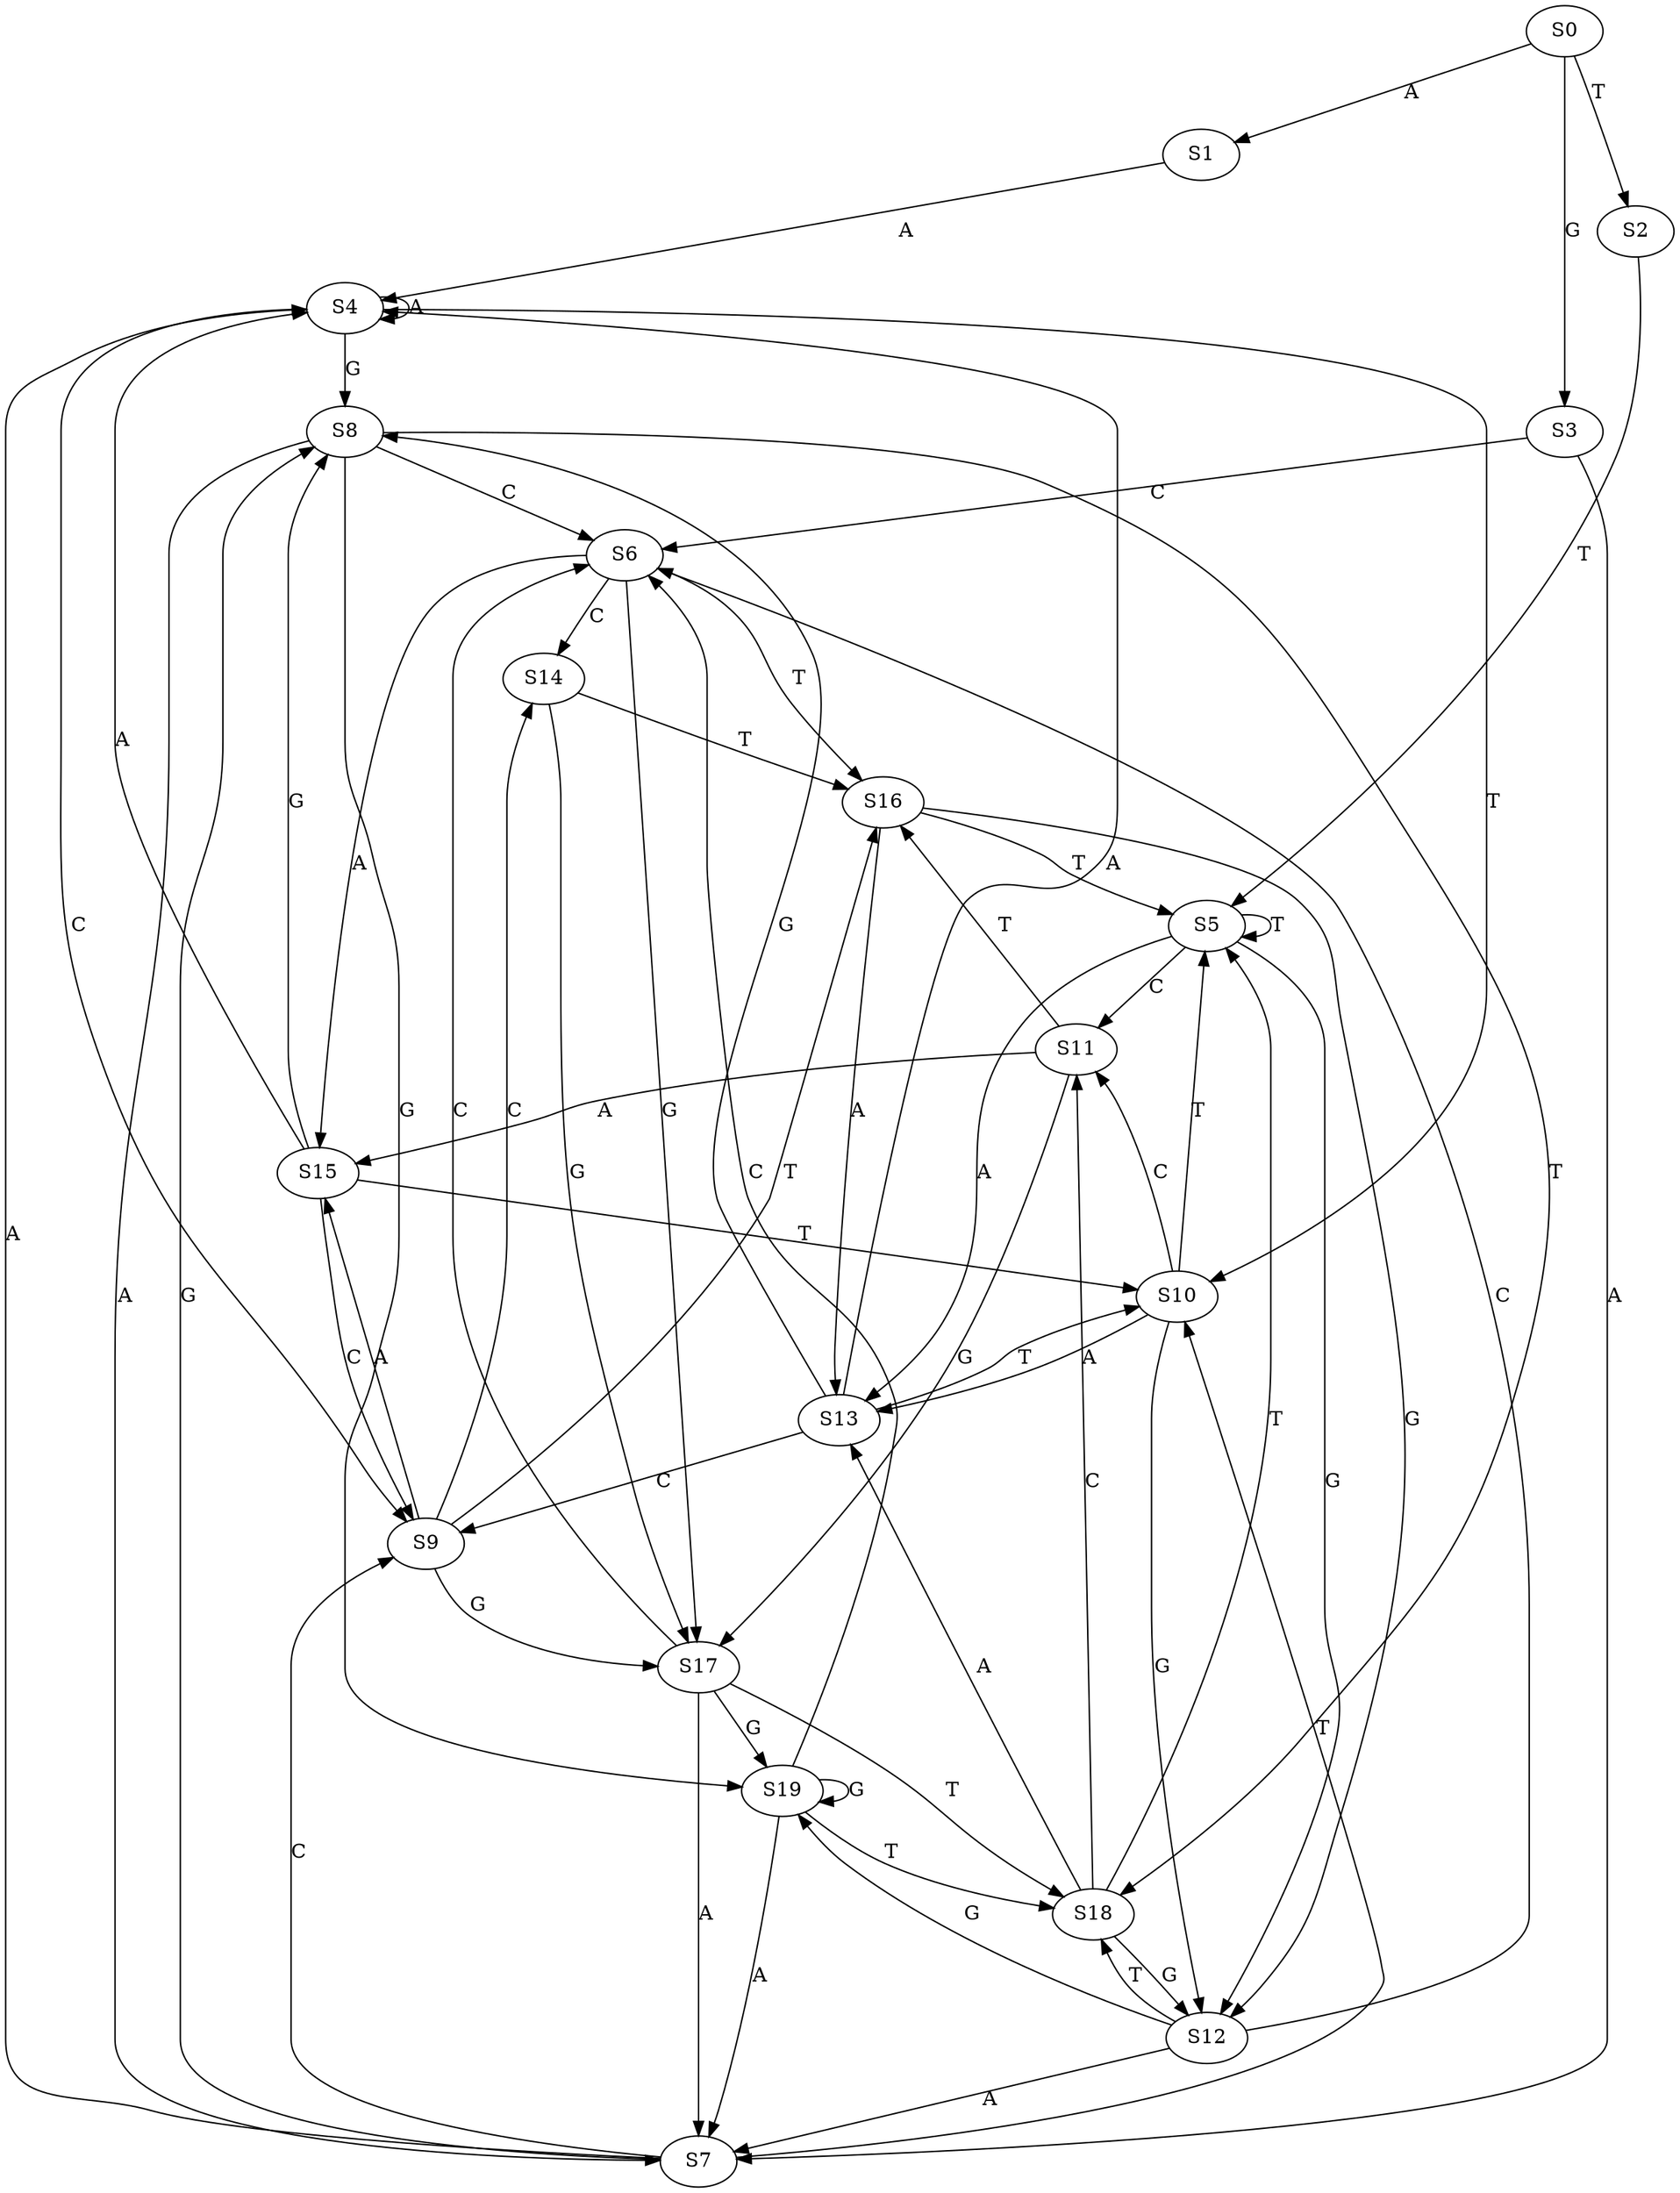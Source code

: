 strict digraph  {
	S0 -> S1 [ label = A ];
	S0 -> S2 [ label = T ];
	S0 -> S3 [ label = G ];
	S1 -> S4 [ label = A ];
	S2 -> S5 [ label = T ];
	S3 -> S6 [ label = C ];
	S3 -> S7 [ label = A ];
	S4 -> S8 [ label = G ];
	S4 -> S4 [ label = A ];
	S4 -> S9 [ label = C ];
	S4 -> S10 [ label = T ];
	S5 -> S11 [ label = C ];
	S5 -> S12 [ label = G ];
	S5 -> S13 [ label = A ];
	S5 -> S5 [ label = T ];
	S6 -> S14 [ label = C ];
	S6 -> S15 [ label = A ];
	S6 -> S16 [ label = T ];
	S6 -> S17 [ label = G ];
	S7 -> S8 [ label = G ];
	S7 -> S4 [ label = A ];
	S7 -> S9 [ label = C ];
	S7 -> S10 [ label = T ];
	S8 -> S18 [ label = T ];
	S8 -> S7 [ label = A ];
	S8 -> S19 [ label = G ];
	S8 -> S6 [ label = C ];
	S9 -> S17 [ label = G ];
	S9 -> S15 [ label = A ];
	S9 -> S14 [ label = C ];
	S9 -> S16 [ label = T ];
	S10 -> S12 [ label = G ];
	S10 -> S11 [ label = C ];
	S10 -> S5 [ label = T ];
	S10 -> S13 [ label = A ];
	S11 -> S17 [ label = G ];
	S11 -> S15 [ label = A ];
	S11 -> S16 [ label = T ];
	S12 -> S18 [ label = T ];
	S12 -> S6 [ label = C ];
	S12 -> S19 [ label = G ];
	S12 -> S7 [ label = A ];
	S13 -> S4 [ label = A ];
	S13 -> S9 [ label = C ];
	S13 -> S8 [ label = G ];
	S13 -> S10 [ label = T ];
	S14 -> S16 [ label = T ];
	S14 -> S17 [ label = G ];
	S15 -> S4 [ label = A ];
	S15 -> S8 [ label = G ];
	S15 -> S10 [ label = T ];
	S15 -> S9 [ label = C ];
	S16 -> S13 [ label = A ];
	S16 -> S5 [ label = T ];
	S16 -> S12 [ label = G ];
	S17 -> S7 [ label = A ];
	S17 -> S6 [ label = C ];
	S17 -> S19 [ label = G ];
	S17 -> S18 [ label = T ];
	S18 -> S5 [ label = T ];
	S18 -> S13 [ label = A ];
	S18 -> S12 [ label = G ];
	S18 -> S11 [ label = C ];
	S19 -> S18 [ label = T ];
	S19 -> S7 [ label = A ];
	S19 -> S6 [ label = C ];
	S19 -> S19 [ label = G ];
}
